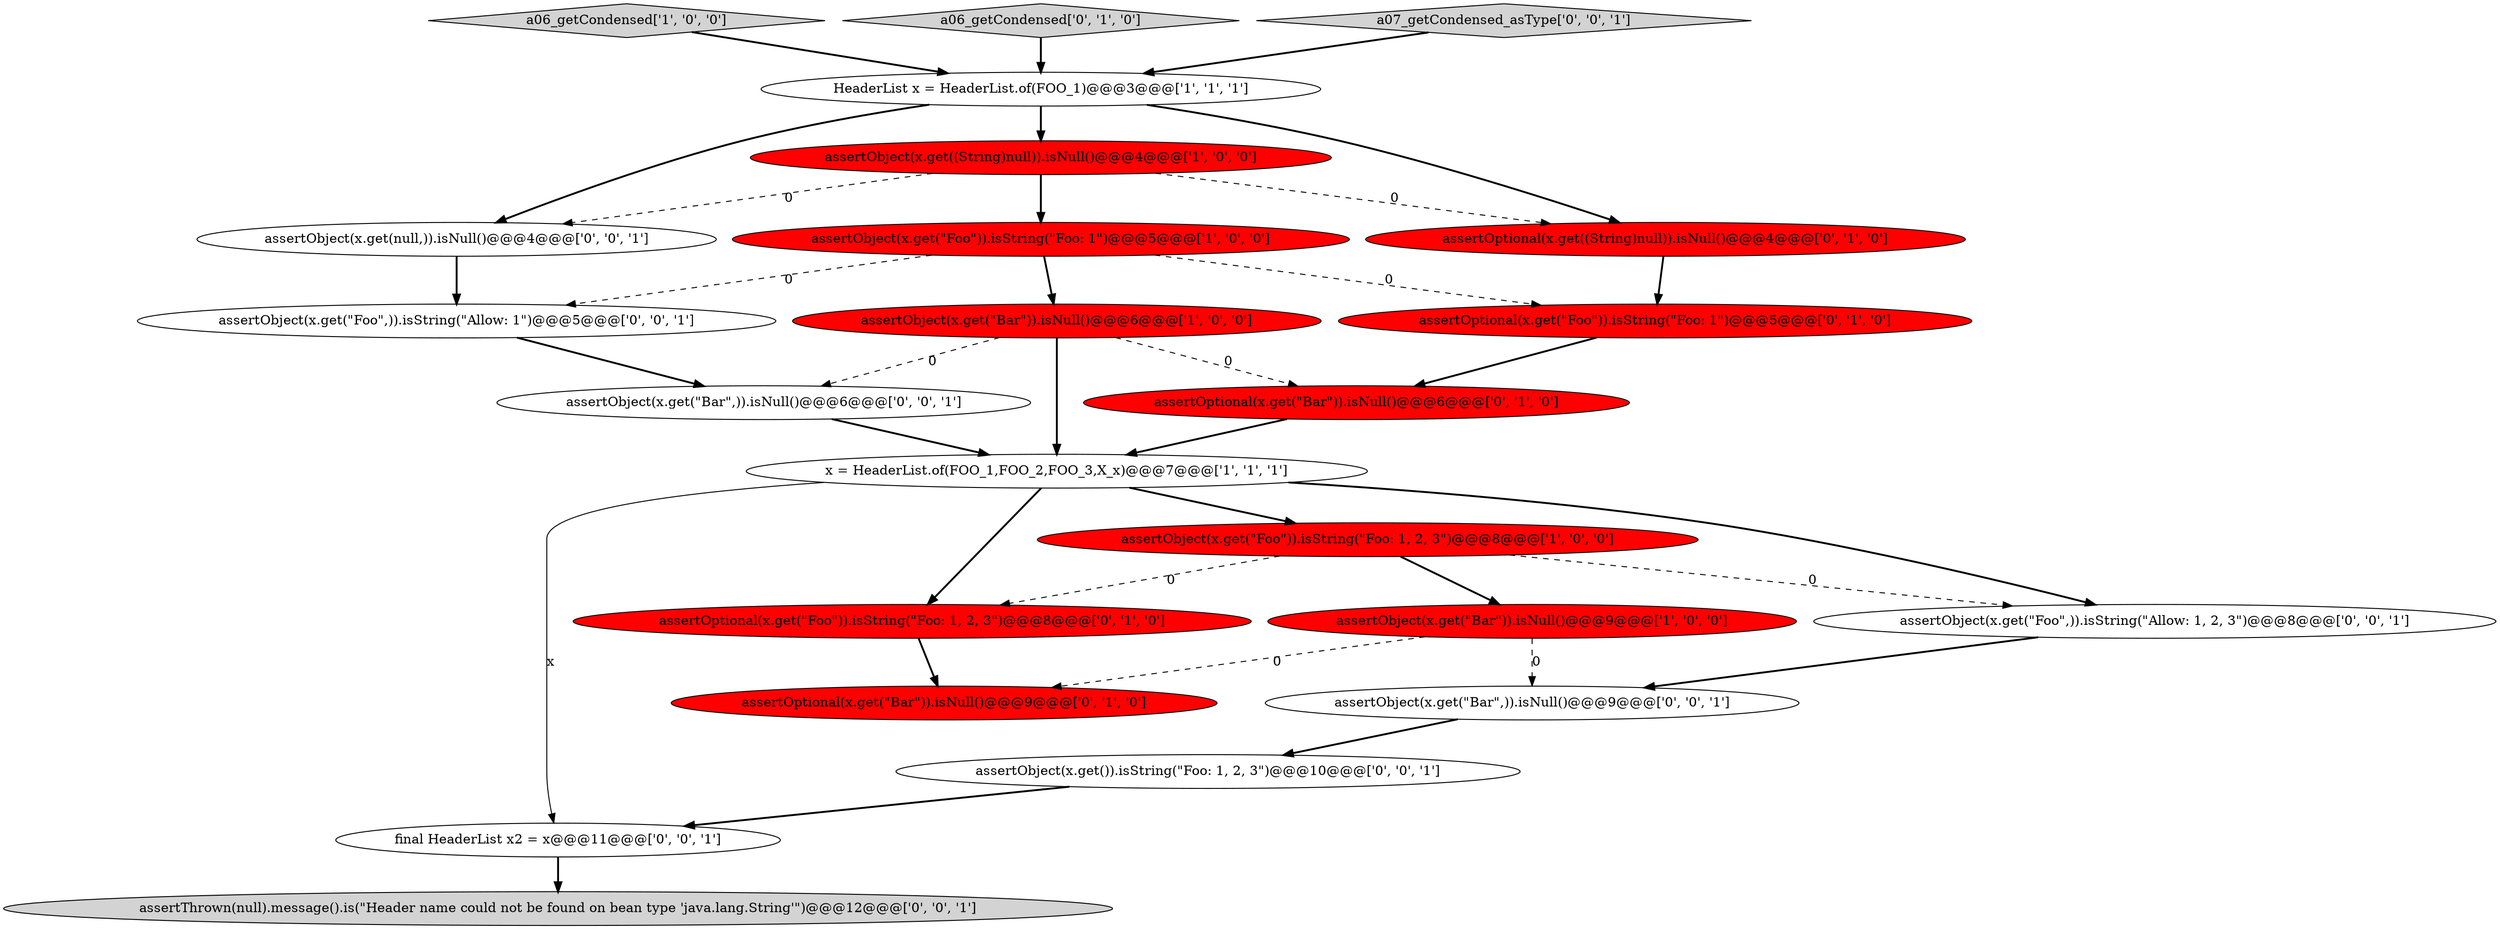 digraph {
6 [style = filled, label = "assertObject(x.get(\"Bar\")).isNull()@@@9@@@['1', '0', '0']", fillcolor = red, shape = ellipse image = "AAA1AAABBB1BBB"];
3 [style = filled, label = "a06_getCondensed['1', '0', '0']", fillcolor = lightgray, shape = diamond image = "AAA0AAABBB1BBB"];
16 [style = filled, label = "assertObject(x.get(null,)).isNull()@@@4@@@['0', '0', '1']", fillcolor = white, shape = ellipse image = "AAA0AAABBB3BBB"];
12 [style = filled, label = "a06_getCondensed['0', '1', '0']", fillcolor = lightgray, shape = diamond image = "AAA0AAABBB2BBB"];
22 [style = filled, label = "assertObject(x.get(\"Bar\",)).isNull()@@@6@@@['0', '0', '1']", fillcolor = white, shape = ellipse image = "AAA0AAABBB3BBB"];
7 [style = filled, label = "HeaderList x = HeaderList.of(FOO_1)@@@3@@@['1', '1', '1']", fillcolor = white, shape = ellipse image = "AAA0AAABBB1BBB"];
1 [style = filled, label = "assertObject(x.get(\"Foo\")).isString(\"Foo: 1\")@@@5@@@['1', '0', '0']", fillcolor = red, shape = ellipse image = "AAA1AAABBB1BBB"];
9 [style = filled, label = "assertOptional(x.get((String)null)).isNull()@@@4@@@['0', '1', '0']", fillcolor = red, shape = ellipse image = "AAA1AAABBB2BBB"];
11 [style = filled, label = "assertOptional(x.get(\"Bar\")).isNull()@@@9@@@['0', '1', '0']", fillcolor = red, shape = ellipse image = "AAA1AAABBB2BBB"];
15 [style = filled, label = "assertThrown(null).message().is(\"Header name could not be found on bean type 'java.lang.String'\")@@@12@@@['0', '0', '1']", fillcolor = lightgray, shape = ellipse image = "AAA0AAABBB3BBB"];
20 [style = filled, label = "final HeaderList x2 = x@@@11@@@['0', '0', '1']", fillcolor = white, shape = ellipse image = "AAA0AAABBB3BBB"];
4 [style = filled, label = "assertObject(x.get(\"Bar\")).isNull()@@@6@@@['1', '0', '0']", fillcolor = red, shape = ellipse image = "AAA1AAABBB1BBB"];
14 [style = filled, label = "a07_getCondensed_asType['0', '0', '1']", fillcolor = lightgray, shape = diamond image = "AAA0AAABBB3BBB"];
13 [style = filled, label = "assertOptional(x.get(\"Bar\")).isNull()@@@6@@@['0', '1', '0']", fillcolor = red, shape = ellipse image = "AAA1AAABBB2BBB"];
17 [style = filled, label = "assertObject(x.get()).isString(\"Foo: 1, 2, 3\")@@@10@@@['0', '0', '1']", fillcolor = white, shape = ellipse image = "AAA0AAABBB3BBB"];
10 [style = filled, label = "assertOptional(x.get(\"Foo\")).isString(\"Foo: 1\")@@@5@@@['0', '1', '0']", fillcolor = red, shape = ellipse image = "AAA1AAABBB2BBB"];
0 [style = filled, label = "x = HeaderList.of(FOO_1,FOO_2,FOO_3,X_x)@@@7@@@['1', '1', '1']", fillcolor = white, shape = ellipse image = "AAA0AAABBB1BBB"];
21 [style = filled, label = "assertObject(x.get(\"Foo\",)).isString(\"Allow: 1\")@@@5@@@['0', '0', '1']", fillcolor = white, shape = ellipse image = "AAA0AAABBB3BBB"];
2 [style = filled, label = "assertObject(x.get((String)null)).isNull()@@@4@@@['1', '0', '0']", fillcolor = red, shape = ellipse image = "AAA1AAABBB1BBB"];
18 [style = filled, label = "assertObject(x.get(\"Foo\",)).isString(\"Allow: 1, 2, 3\")@@@8@@@['0', '0', '1']", fillcolor = white, shape = ellipse image = "AAA0AAABBB3BBB"];
8 [style = filled, label = "assertOptional(x.get(\"Foo\")).isString(\"Foo: 1, 2, 3\")@@@8@@@['0', '1', '0']", fillcolor = red, shape = ellipse image = "AAA1AAABBB2BBB"];
19 [style = filled, label = "assertObject(x.get(\"Bar\",)).isNull()@@@9@@@['0', '0', '1']", fillcolor = white, shape = ellipse image = "AAA0AAABBB3BBB"];
5 [style = filled, label = "assertObject(x.get(\"Foo\")).isString(\"Foo: 1, 2, 3\")@@@8@@@['1', '0', '0']", fillcolor = red, shape = ellipse image = "AAA1AAABBB1BBB"];
1->4 [style = bold, label=""];
2->1 [style = bold, label=""];
6->11 [style = dashed, label="0"];
18->19 [style = bold, label=""];
1->21 [style = dashed, label="0"];
19->17 [style = bold, label=""];
1->10 [style = dashed, label="0"];
9->10 [style = bold, label=""];
4->22 [style = dashed, label="0"];
5->18 [style = dashed, label="0"];
12->7 [style = bold, label=""];
4->0 [style = bold, label=""];
14->7 [style = bold, label=""];
7->9 [style = bold, label=""];
22->0 [style = bold, label=""];
5->6 [style = bold, label=""];
10->13 [style = bold, label=""];
3->7 [style = bold, label=""];
21->22 [style = bold, label=""];
2->9 [style = dashed, label="0"];
7->2 [style = bold, label=""];
16->21 [style = bold, label=""];
2->16 [style = dashed, label="0"];
7->16 [style = bold, label=""];
6->19 [style = dashed, label="0"];
0->8 [style = bold, label=""];
5->8 [style = dashed, label="0"];
0->18 [style = bold, label=""];
4->13 [style = dashed, label="0"];
8->11 [style = bold, label=""];
20->15 [style = bold, label=""];
0->20 [style = solid, label="x"];
0->5 [style = bold, label=""];
13->0 [style = bold, label=""];
17->20 [style = bold, label=""];
}
